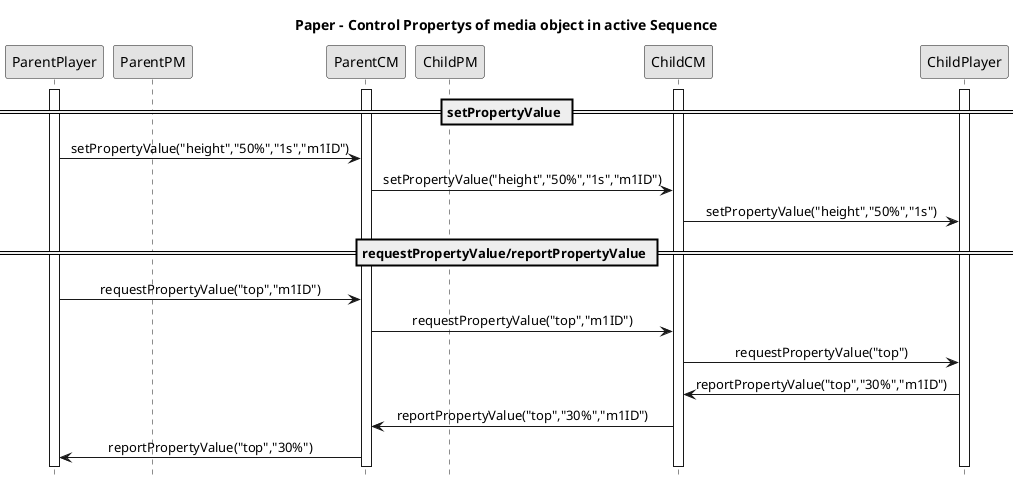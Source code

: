 ''''''''''''''''''Begining PLANTUML params'''''''''''''''''
@startuml
hide footbox
skinparam monochrome true
skinparam sequenceMessageAlign center

participant ParentPlayer
participant ParentPM
participant ParentCM
participant ChildPM
participant ChildCM
participant ChildPlayer

''''''''''''''''''Paper - Control Propertys of media object in active Sequence'''''''''''''''''
title Paper - Control Propertys of media object in active Sequence
activate ParentPlayer
activate ParentCM
activate ChildCM
activate ChildPlayer
== setPropertyValue ==
ParentPlayer->ParentCM: setPropertyValue("height","50%","1s","m1ID")
ParentCM->ChildCM: setPropertyValue("height","50%","1s","m1ID")
ChildCM->ChildPlayer: setPropertyValue("height","50%","1s")
== requestPropertyValue/reportPropertyValue ==
ParentPlayer->ParentCM: requestPropertyValue("top","m1ID")
ParentCM->ChildCM: requestPropertyValue("top","m1ID")
ChildCM->ChildPlayer: requestPropertyValue("top")
ChildPlayer->ChildCM: reportPropertyValue("top","30%","m1ID")
ChildCM->ParentCM: reportPropertyValue("top","30%","m1ID")
ParentCM->ParentPlayer: reportPropertyValue("top","30%")

''''''''''''''''''Ending PLANTUML params'''''''''''''''''
@enduml